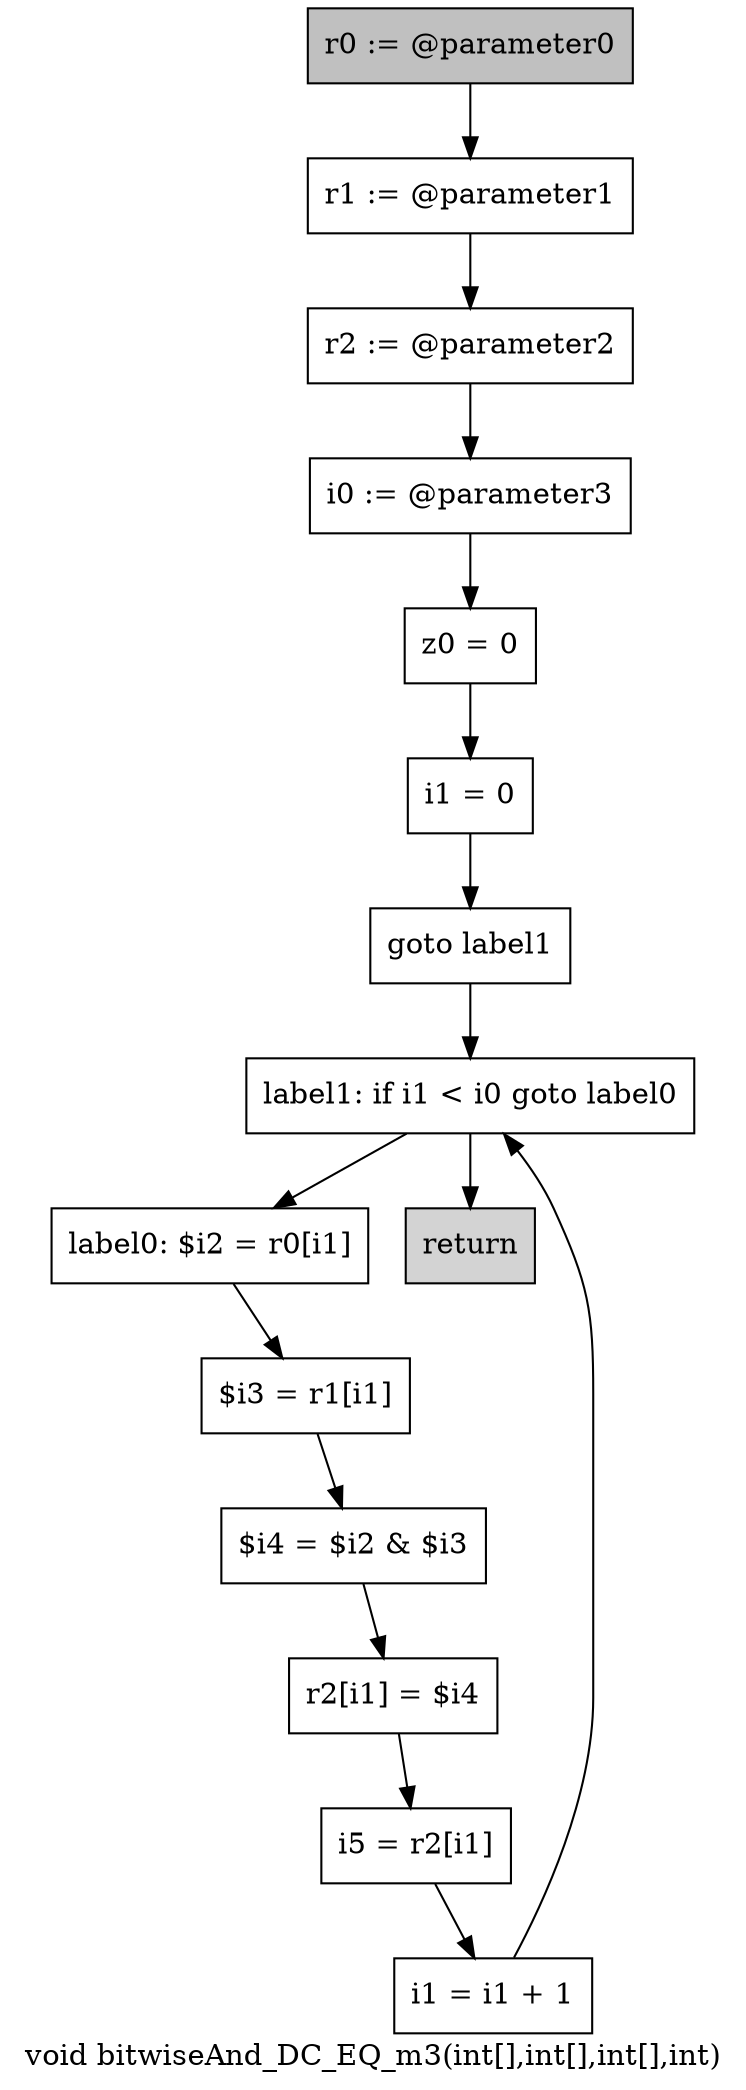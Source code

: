 digraph "void bitwiseAnd_DC_EQ_m3(int[],int[],int[],int)" {
    label="void bitwiseAnd_DC_EQ_m3(int[],int[],int[],int)";
    node [shape=box];
    "0" [style=filled,fillcolor=gray,label="r0 := @parameter0",];
    "1" [label="r1 := @parameter1",];
    "0"->"1";
    "2" [label="r2 := @parameter2",];
    "1"->"2";
    "3" [label="i0 := @parameter3",];
    "2"->"3";
    "4" [label="z0 = 0",];
    "3"->"4";
    "5" [label="i1 = 0",];
    "4"->"5";
    "6" [label="goto label1",];
    "5"->"6";
    "13" [label="label1: if i1 < i0 goto label0",];
    "6"->"13";
    "7" [label="label0: $i2 = r0[i1]",];
    "8" [label="$i3 = r1[i1]",];
    "7"->"8";
    "9" [label="$i4 = $i2 & $i3",];
    "8"->"9";
    "10" [label="r2[i1] = $i4",];
    "9"->"10";
    "11" [label="i5 = r2[i1]",];
    "10"->"11";
    "12" [label="i1 = i1 + 1",];
    "11"->"12";
    "12"->"13";
    "13"->"7";
    "14" [style=filled,fillcolor=lightgray,label="return",];
    "13"->"14";
}

